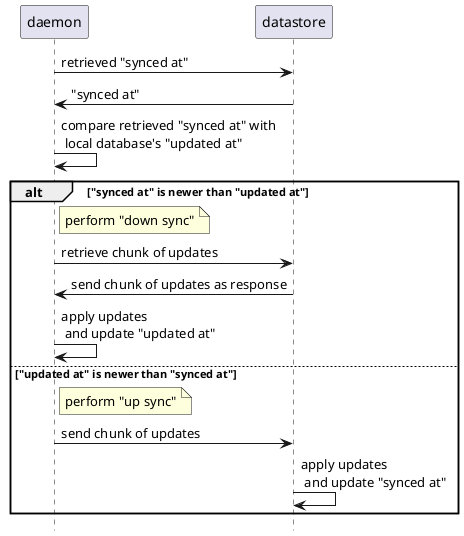 @startuml

hide footbox

participant daemon
participant datastore as ds

daemon -> ds : retrieved "synced at"
daemon <- ds : "synced at"

daemon -> daemon : compare retrieved "synced at" with\n local database's "updated at"

alt "synced at" is newer than "updated at"
  note right of daemon : perform "down sync"
  daemon -> ds : retrieve chunk of updates
  daemon <- ds : send chunk of updates as response
  daemon -> daemon : apply updates\n and update "updated at"
else "updated at" is newer than "synced at"
  note right of daemon : perform "up sync"
  daemon -> ds : send chunk of updates
  ds -> ds : apply updates\n and update "synced at"
end

@enduml
